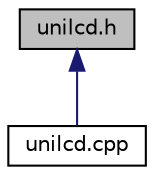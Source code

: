 digraph "unilcd.h"
{
 // LATEX_PDF_SIZE
  edge [fontname="Helvetica",fontsize="10",labelfontname="Helvetica",labelfontsize="10"];
  node [fontname="Helvetica",fontsize="10",shape=record];
  Node1 [label="unilcd.h",height=0.2,width=0.4,color="black", fillcolor="grey75", style="filled", fontcolor="black",tooltip="YALI (Yet Another LCD Interface) library."];
  Node1 -> Node2 [dir="back",color="midnightblue",fontsize="10",style="solid",fontname="Helvetica"];
  Node2 [label="unilcd.cpp",height=0.2,width=0.4,color="black", fillcolor="white", style="filled",URL="$unilcd_8cpp.html",tooltip="YALI (Yet Another LCD Interface) library."];
}

